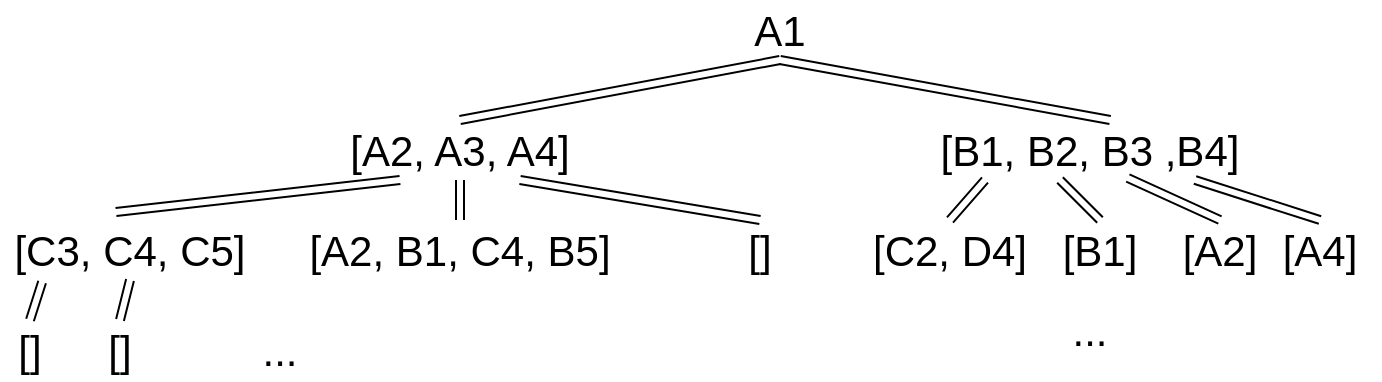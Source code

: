 <mxfile version="16.4.3" type="github">
  <diagram id="RSR_E4PzyMDJ_gtUe8RI" name="Page-1">
    <mxGraphModel dx="868" dy="482" grid="1" gridSize="10" guides="1" tooltips="1" connect="1" arrows="1" fold="1" page="1" pageScale="1" pageWidth="827" pageHeight="1169" math="0" shadow="0">
      <root>
        <mxCell id="0" />
        <mxCell id="1" parent="0" />
        <mxCell id="jbmdMNdJUBlRYsEur-fY-5" style="rounded=0;orthogonalLoop=1;jettySize=auto;html=1;exitX=0.5;exitY=1;exitDx=0;exitDy=0;entryX=0.5;entryY=0;entryDx=0;entryDy=0;fontSize=21;shape=link;" edge="1" parent="1" source="jbmdMNdJUBlRYsEur-fY-1" target="jbmdMNdJUBlRYsEur-fY-2">
          <mxGeometry relative="1" as="geometry" />
        </mxCell>
        <mxCell id="jbmdMNdJUBlRYsEur-fY-7" style="edgeStyle=none;shape=link;rounded=0;orthogonalLoop=1;jettySize=auto;html=1;exitX=0.5;exitY=1;exitDx=0;exitDy=0;entryX=0.548;entryY=0;entryDx=0;entryDy=0;entryPerimeter=0;fontSize=21;" edge="1" parent="1" source="jbmdMNdJUBlRYsEur-fY-1" target="jbmdMNdJUBlRYsEur-fY-4">
          <mxGeometry relative="1" as="geometry" />
        </mxCell>
        <mxCell id="jbmdMNdJUBlRYsEur-fY-1" value="A1" style="text;html=1;strokeColor=none;fillColor=none;align=center;verticalAlign=middle;whiteSpace=wrap;rounded=0;strokeWidth=1;fontSize=21;" vertex="1" parent="1">
          <mxGeometry x="370" y="90" width="60" height="30" as="geometry" />
        </mxCell>
        <mxCell id="jbmdMNdJUBlRYsEur-fY-10" style="edgeStyle=none;shape=link;rounded=0;orthogonalLoop=1;jettySize=auto;html=1;exitX=0.25;exitY=1;exitDx=0;exitDy=0;entryX=0.446;entryY=-0.133;entryDx=0;entryDy=0;entryPerimeter=0;fontSize=21;" edge="1" parent="1" source="jbmdMNdJUBlRYsEur-fY-2" target="jbmdMNdJUBlRYsEur-fY-9">
          <mxGeometry relative="1" as="geometry" />
        </mxCell>
        <mxCell id="jbmdMNdJUBlRYsEur-fY-12" style="edgeStyle=none;shape=link;rounded=0;orthogonalLoop=1;jettySize=auto;html=1;exitX=0.5;exitY=1;exitDx=0;exitDy=0;entryX=0.5;entryY=0;entryDx=0;entryDy=0;fontSize=21;" edge="1" parent="1" source="jbmdMNdJUBlRYsEur-fY-2" target="jbmdMNdJUBlRYsEur-fY-11">
          <mxGeometry relative="1" as="geometry" />
        </mxCell>
        <mxCell id="jbmdMNdJUBlRYsEur-fY-14" style="edgeStyle=none;shape=link;rounded=0;orthogonalLoop=1;jettySize=auto;html=1;exitX=0.75;exitY=1;exitDx=0;exitDy=0;entryX=0.5;entryY=0;entryDx=0;entryDy=0;fontSize=21;" edge="1" parent="1" source="jbmdMNdJUBlRYsEur-fY-2" target="jbmdMNdJUBlRYsEur-fY-13">
          <mxGeometry relative="1" as="geometry" />
        </mxCell>
        <mxCell id="jbmdMNdJUBlRYsEur-fY-2" value="[A2, A3, A4]" style="text;html=1;strokeColor=none;fillColor=none;align=center;verticalAlign=middle;whiteSpace=wrap;rounded=0;fontSize=21;" vertex="1" parent="1">
          <mxGeometry x="180" y="150" width="120" height="30" as="geometry" />
        </mxCell>
        <mxCell id="jbmdMNdJUBlRYsEur-fY-16" style="edgeStyle=none;shape=link;rounded=0;orthogonalLoop=1;jettySize=auto;html=1;exitX=0.25;exitY=1;exitDx=0;exitDy=0;entryX=0.5;entryY=0;entryDx=0;entryDy=0;fontSize=21;" edge="1" parent="1" source="jbmdMNdJUBlRYsEur-fY-4" target="jbmdMNdJUBlRYsEur-fY-15">
          <mxGeometry relative="1" as="geometry" />
        </mxCell>
        <mxCell id="jbmdMNdJUBlRYsEur-fY-18" style="edgeStyle=none;shape=link;rounded=0;orthogonalLoop=1;jettySize=auto;html=1;entryX=0.5;entryY=0;entryDx=0;entryDy=0;fontSize=21;" edge="1" parent="1" target="jbmdMNdJUBlRYsEur-fY-17">
          <mxGeometry relative="1" as="geometry">
            <mxPoint x="540" y="180" as="sourcePoint" />
          </mxGeometry>
        </mxCell>
        <mxCell id="jbmdMNdJUBlRYsEur-fY-23" style="edgeStyle=none;shape=link;rounded=0;orthogonalLoop=1;jettySize=auto;html=1;exitX=0.75;exitY=1;exitDx=0;exitDy=0;entryX=0.5;entryY=0;entryDx=0;entryDy=0;fontSize=21;" edge="1" parent="1" source="jbmdMNdJUBlRYsEur-fY-4" target="jbmdMNdJUBlRYsEur-fY-22">
          <mxGeometry relative="1" as="geometry" />
        </mxCell>
        <mxCell id="jbmdMNdJUBlRYsEur-fY-4" value="[B1, B2, B3 ,B4]" style="text;html=1;strokeColor=none;fillColor=none;align=center;verticalAlign=middle;whiteSpace=wrap;rounded=0;fontSize=21;" vertex="1" parent="1">
          <mxGeometry x="450" y="150" width="210" height="30" as="geometry" />
        </mxCell>
        <mxCell id="jbmdMNdJUBlRYsEur-fY-31" style="edgeStyle=none;shape=link;rounded=0;orthogonalLoop=1;jettySize=auto;html=1;exitX=0.5;exitY=1;exitDx=0;exitDy=0;entryX=0.5;entryY=0;entryDx=0;entryDy=0;fontSize=21;" edge="1" parent="1" source="jbmdMNdJUBlRYsEur-fY-9" target="jbmdMNdJUBlRYsEur-fY-30">
          <mxGeometry relative="1" as="geometry" />
        </mxCell>
        <mxCell id="jbmdMNdJUBlRYsEur-fY-9" value="[C3, C4, C5]" style="text;html=1;strokeColor=none;fillColor=none;align=center;verticalAlign=middle;whiteSpace=wrap;rounded=0;fontSize=21;" vertex="1" parent="1">
          <mxGeometry x="10" y="200" width="130" height="30" as="geometry" />
        </mxCell>
        <mxCell id="jbmdMNdJUBlRYsEur-fY-11" value="[A2, B1, C4, B5]" style="text;html=1;strokeColor=none;fillColor=none;align=center;verticalAlign=middle;whiteSpace=wrap;rounded=0;fontSize=21;" vertex="1" parent="1">
          <mxGeometry x="155" y="200" width="170" height="30" as="geometry" />
        </mxCell>
        <mxCell id="jbmdMNdJUBlRYsEur-fY-13" value="[]" style="text;html=1;strokeColor=none;fillColor=none;align=center;verticalAlign=middle;whiteSpace=wrap;rounded=0;fontSize=21;" vertex="1" parent="1">
          <mxGeometry x="360" y="200" width="60" height="30" as="geometry" />
        </mxCell>
        <mxCell id="jbmdMNdJUBlRYsEur-fY-15" value="[C2, D4]" style="text;html=1;strokeColor=none;fillColor=none;align=center;verticalAlign=middle;whiteSpace=wrap;rounded=0;fontSize=21;" vertex="1" parent="1">
          <mxGeometry x="440" y="200" width="90" height="30" as="geometry" />
        </mxCell>
        <mxCell id="jbmdMNdJUBlRYsEur-fY-17" value="[B1]" style="text;html=1;strokeColor=none;fillColor=none;align=center;verticalAlign=middle;whiteSpace=wrap;rounded=0;fontSize=21;" vertex="1" parent="1">
          <mxGeometry x="530" y="200" width="60" height="30" as="geometry" />
        </mxCell>
        <mxCell id="jbmdMNdJUBlRYsEur-fY-20" style="edgeStyle=none;shape=link;rounded=0;orthogonalLoop=1;jettySize=auto;html=1;exitX=0.5;exitY=0;exitDx=0;exitDy=0;fontSize=21;entryX=0.59;entryY=0.967;entryDx=0;entryDy=0;entryPerimeter=0;" edge="1" parent="1" source="jbmdMNdJUBlRYsEur-fY-19" target="jbmdMNdJUBlRYsEur-fY-4">
          <mxGeometry relative="1" as="geometry">
            <mxPoint x="570" y="170" as="targetPoint" />
          </mxGeometry>
        </mxCell>
        <mxCell id="jbmdMNdJUBlRYsEur-fY-19" value="[A2]" style="text;html=1;strokeColor=none;fillColor=none;align=center;verticalAlign=middle;whiteSpace=wrap;rounded=0;fontSize=21;" vertex="1" parent="1">
          <mxGeometry x="590" y="200" width="60" height="30" as="geometry" />
        </mxCell>
        <mxCell id="jbmdMNdJUBlRYsEur-fY-22" value="[A4]" style="text;html=1;strokeColor=none;fillColor=none;align=center;verticalAlign=middle;whiteSpace=wrap;rounded=0;fontSize=21;" vertex="1" parent="1">
          <mxGeometry x="640" y="200" width="60" height="30" as="geometry" />
        </mxCell>
        <mxCell id="jbmdMNdJUBlRYsEur-fY-29" style="edgeStyle=none;shape=link;rounded=0;orthogonalLoop=1;jettySize=auto;html=1;exitX=0.5;exitY=0;exitDx=0;exitDy=0;entryX=0.162;entryY=1.033;entryDx=0;entryDy=0;entryPerimeter=0;fontSize=21;" edge="1" parent="1" source="jbmdMNdJUBlRYsEur-fY-27" target="jbmdMNdJUBlRYsEur-fY-9">
          <mxGeometry relative="1" as="geometry" />
        </mxCell>
        <mxCell id="jbmdMNdJUBlRYsEur-fY-27" value="[]" style="text;html=1;strokeColor=none;fillColor=none;align=center;verticalAlign=middle;whiteSpace=wrap;rounded=0;fontSize=21;" vertex="1" parent="1">
          <mxGeometry x="10" y="250" width="30" height="30" as="geometry" />
        </mxCell>
        <mxCell id="jbmdMNdJUBlRYsEur-fY-30" value="[]" style="text;html=1;strokeColor=none;fillColor=none;align=center;verticalAlign=middle;whiteSpace=wrap;rounded=0;fontSize=21;" vertex="1" parent="1">
          <mxGeometry x="40" y="250" width="60" height="30" as="geometry" />
        </mxCell>
        <mxCell id="jbmdMNdJUBlRYsEur-fY-32" value="..." style="text;html=1;strokeColor=none;fillColor=none;align=center;verticalAlign=middle;whiteSpace=wrap;rounded=0;fontSize=21;" vertex="1" parent="1">
          <mxGeometry x="120" y="250" width="60" height="30" as="geometry" />
        </mxCell>
        <mxCell id="jbmdMNdJUBlRYsEur-fY-33" value="..." style="text;html=1;strokeColor=none;fillColor=none;align=center;verticalAlign=middle;whiteSpace=wrap;rounded=0;fontSize=21;" vertex="1" parent="1">
          <mxGeometry x="525" y="240" width="60" height="30" as="geometry" />
        </mxCell>
      </root>
    </mxGraphModel>
  </diagram>
</mxfile>
